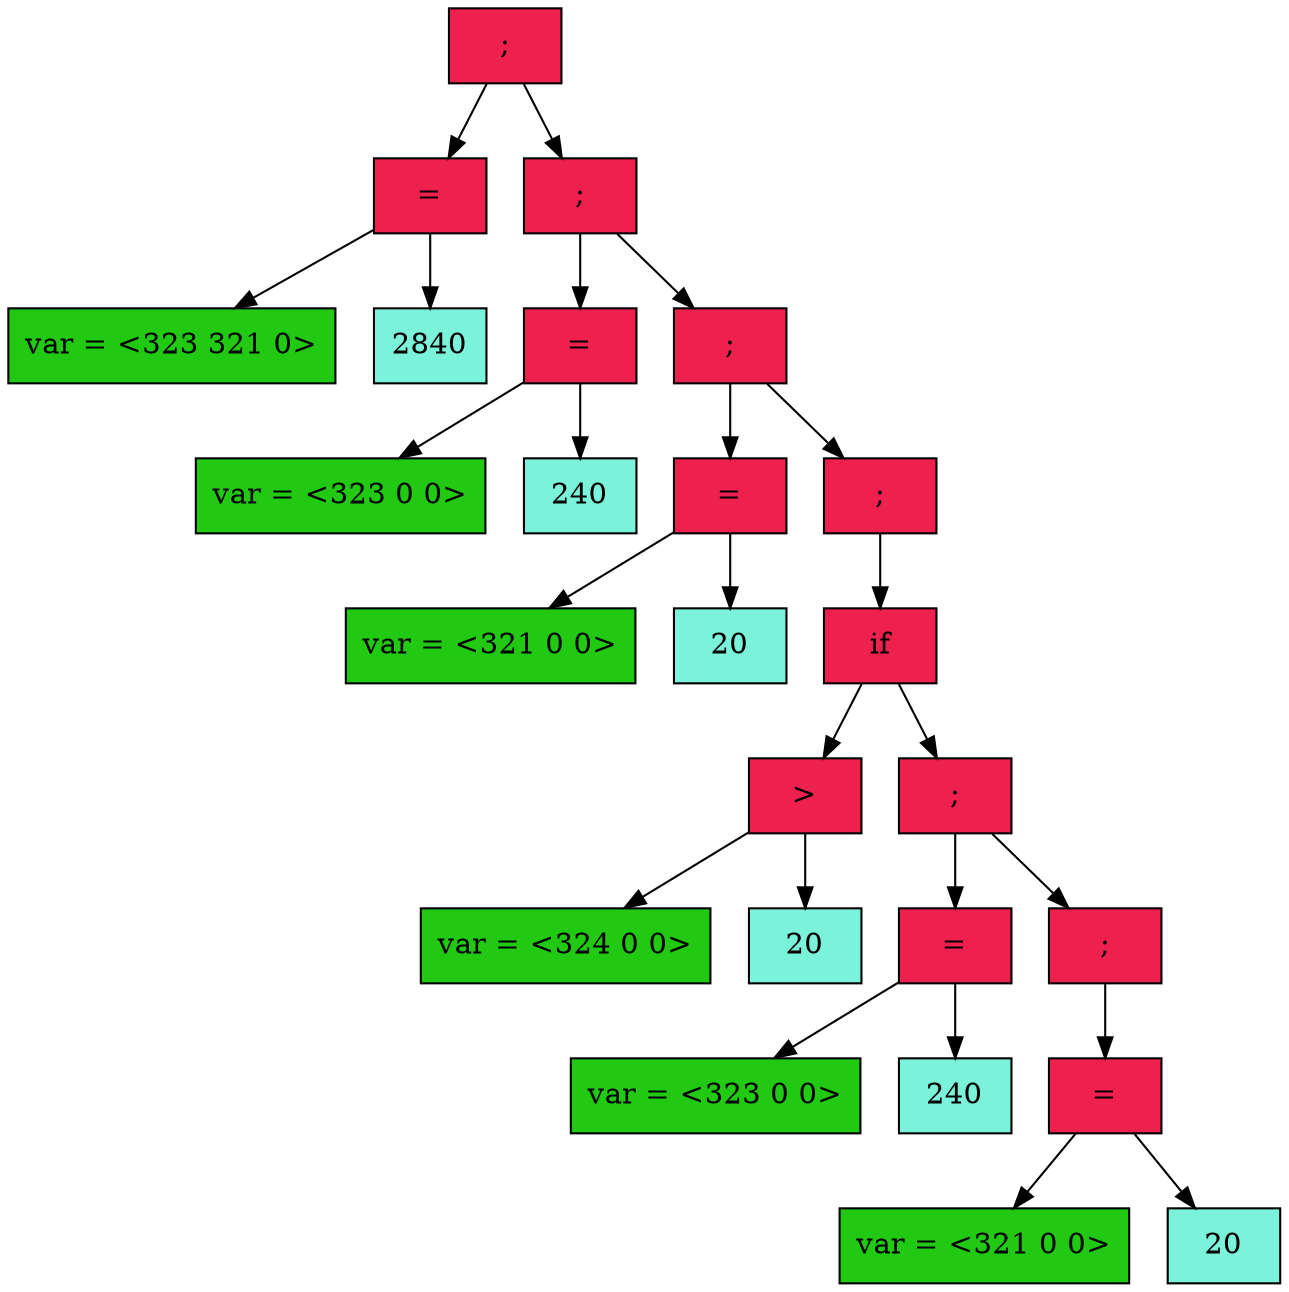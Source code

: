 digraph DotGraph
{
    Node320 [shape="box", color="black", fontcolor="black", fillcolor="#EE204D", style="filled", weight="1", label=" ; "];
    Node128 [shape="box", color="black", fontcolor="black", fillcolor="#EE204D", style="filled", weight="1", label=" = "];
    Node32 [shape="box", color="black", fontcolor="black", fillcolor="#21C912", style="filled", weight="1", label="var = <323 321 0>\n"];
    Node128 -> Node32 [color="black", style="solid", weight="1", label=""];
    Node224 [shape="box", color="black", fontcolor="black", fillcolor="#7BF2DA", style="filled", weight="1", label="2840"];
    Node128 -> Node224 [color="black", style="solid", weight="1", label=""];
    Node320 -> Node128 [color="black", style="solid", weight="1", label=""];
    Node704 [shape="box", color="black", fontcolor="black", fillcolor="#EE204D", style="filled", weight="1", label=" ; "];
    Node512 [shape="box", color="black", fontcolor="black", fillcolor="#EE204D", style="filled", weight="1", label=" = "];
    Node416 [shape="box", color="black", fontcolor="black", fillcolor="#21C912", style="filled", weight="1", label="var = <323 0 0>\n"];
    Node512 -> Node416 [color="black", style="solid", weight="1", label=""];
    Node608 [shape="box", color="black", fontcolor="black", fillcolor="#7BF2DA", style="filled", weight="1", label="240"];
    Node512 -> Node608 [color="black", style="solid", weight="1", label=""];
    Node704 -> Node512 [color="black", style="solid", weight="1", label=""];
    Node1088 [shape="box", color="black", fontcolor="black", fillcolor="#EE204D", style="filled", weight="1", label=" ; "];
    Node896 [shape="box", color="black", fontcolor="black", fillcolor="#EE204D", style="filled", weight="1", label=" = "];
    Node800 [shape="box", color="black", fontcolor="black", fillcolor="#21C912", style="filled", weight="1", label="var = <321 0 0>\n"];
    Node896 -> Node800 [color="black", style="solid", weight="1", label=""];
    Node992 [shape="box", color="black", fontcolor="black", fillcolor="#7BF2DA", style="filled", weight="1", label="20"];
    Node896 -> Node992 [color="black", style="solid", weight="1", label=""];
    Node1088 -> Node896 [color="black", style="solid", weight="1", label=""];
    Node2720 [shape="box", color="black", fontcolor="black", fillcolor="#EE204D", style="filled", weight="1", label=" ; "];
    Node1184 [shape="box", color="black", fontcolor="black", fillcolor="#EE204D", style="filled", weight="1", label=" if "];
    Node1472 [shape="box", color="black", fontcolor="black", fillcolor="#EE204D", style="filled", weight="1", label=" > "];
    Node1376 [shape="box", color="black", fontcolor="black", fillcolor="#21C912", style="filled", weight="1", label="var = <324 0 0>\n"];
    Node1472 -> Node1376 [color="black", style="solid", weight="1", label=""];
    Node1568 [shape="box", color="black", fontcolor="black", fillcolor="#7BF2DA", style="filled", weight="1", label="20"];
    Node1472 -> Node1568 [color="black", style="solid", weight="1", label=""];
    Node1184 -> Node1472 [color="black", style="solid", weight="1", label=""];
    Node2144 [shape="box", color="black", fontcolor="black", fillcolor="#EE204D", style="filled", weight="1", label=" ; "];
    Node1952 [shape="box", color="black", fontcolor="black", fillcolor="#EE204D", style="filled", weight="1", label=" = "];
    Node1856 [shape="box", color="black", fontcolor="black", fillcolor="#21C912", style="filled", weight="1", label="var = <323 0 0>\n"];
    Node1952 -> Node1856 [color="black", style="solid", weight="1", label=""];
    Node2048 [shape="box", color="black", fontcolor="black", fillcolor="#7BF2DA", style="filled", weight="1", label="240"];
    Node1952 -> Node2048 [color="black", style="solid", weight="1", label=""];
    Node2144 -> Node1952 [color="black", style="solid", weight="1", label=""];
    Node2528 [shape="box", color="black", fontcolor="black", fillcolor="#EE204D", style="filled", weight="1", label=" ; "];
    Node2336 [shape="box", color="black", fontcolor="black", fillcolor="#EE204D", style="filled", weight="1", label=" = "];
    Node2240 [shape="box", color="black", fontcolor="black", fillcolor="#21C912", style="filled", weight="1", label="var = <321 0 0>\n"];
    Node2336 -> Node2240 [color="black", style="solid", weight="1", label=""];
    Node2432 [shape="box", color="black", fontcolor="black", fillcolor="#7BF2DA", style="filled", weight="1", label="20"];
    Node2336 -> Node2432 [color="black", style="solid", weight="1", label=""];
    Node2528 -> Node2336 [color="black", style="solid", weight="1", label=""];
    Node2144 -> Node2528 [color="black", style="solid", weight="1", label=""];
    Node1184 -> Node2144 [color="black", style="solid", weight="1", label=""];
    Node2720 -> Node1184 [color="black", style="solid", weight="1", label=""];
    Node1088 -> Node2720 [color="black", style="solid", weight="1", label=""];
    Node704 -> Node1088 [color="black", style="solid", weight="1", label=""];
    Node320 -> Node704 [color="black", style="solid", weight="1", label=""];
}
